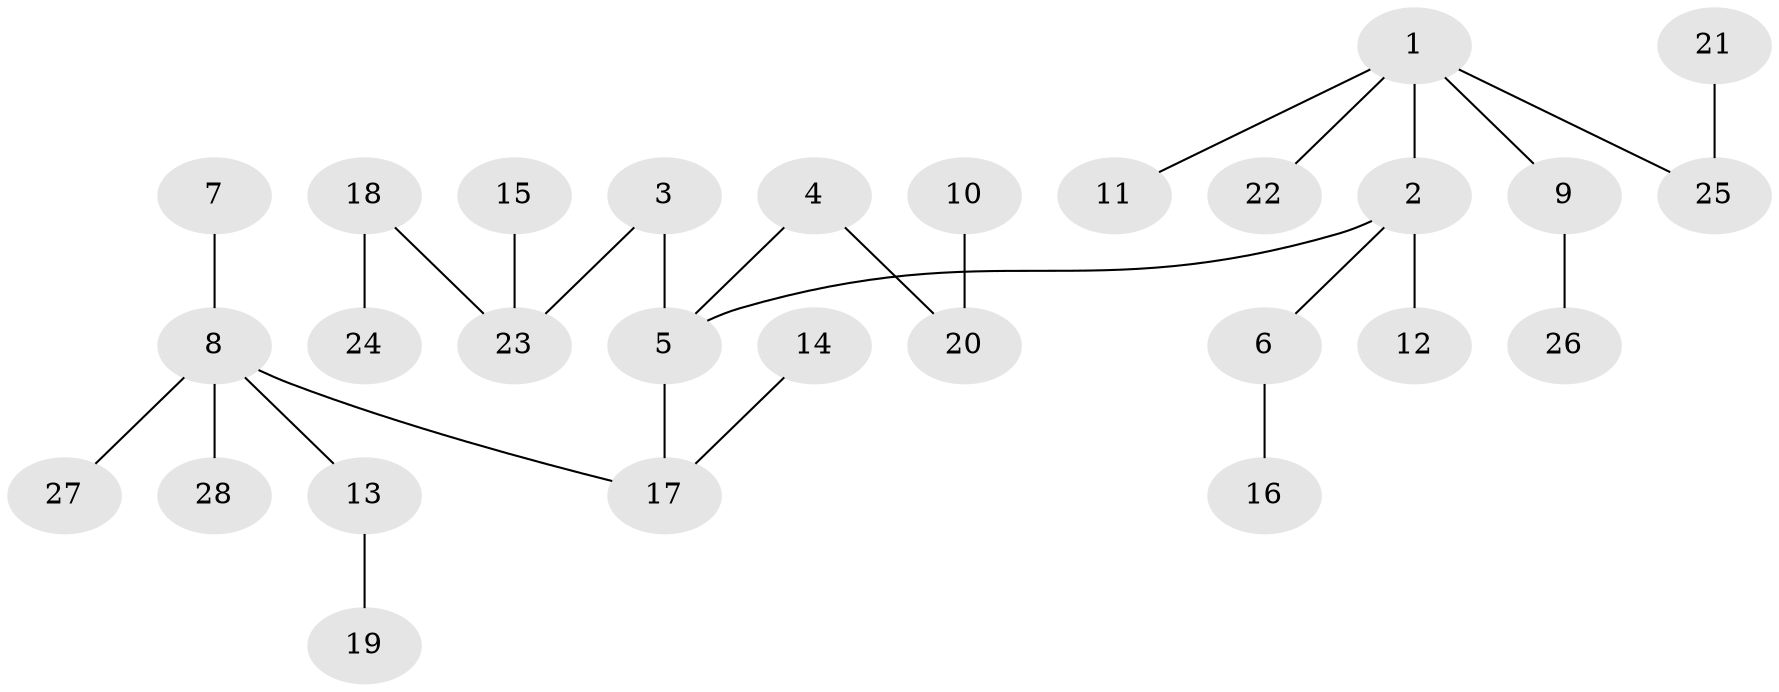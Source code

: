 // original degree distribution, {4: 0.09803921568627451, 3: 0.09803921568627451, 2: 0.39215686274509803, 5: 0.0196078431372549, 1: 0.39215686274509803}
// Generated by graph-tools (version 1.1) at 2025/02/03/09/25 03:02:24]
// undirected, 28 vertices, 27 edges
graph export_dot {
graph [start="1"]
  node [color=gray90,style=filled];
  1;
  2;
  3;
  4;
  5;
  6;
  7;
  8;
  9;
  10;
  11;
  12;
  13;
  14;
  15;
  16;
  17;
  18;
  19;
  20;
  21;
  22;
  23;
  24;
  25;
  26;
  27;
  28;
  1 -- 2 [weight=1.0];
  1 -- 9 [weight=1.0];
  1 -- 11 [weight=1.0];
  1 -- 22 [weight=1.0];
  1 -- 25 [weight=1.0];
  2 -- 5 [weight=1.0];
  2 -- 6 [weight=1.0];
  2 -- 12 [weight=1.0];
  3 -- 5 [weight=1.0];
  3 -- 23 [weight=1.0];
  4 -- 5 [weight=1.0];
  4 -- 20 [weight=1.0];
  5 -- 17 [weight=1.0];
  6 -- 16 [weight=1.0];
  7 -- 8 [weight=1.0];
  8 -- 13 [weight=1.0];
  8 -- 17 [weight=1.0];
  8 -- 27 [weight=1.0];
  8 -- 28 [weight=1.0];
  9 -- 26 [weight=1.0];
  10 -- 20 [weight=1.0];
  13 -- 19 [weight=1.0];
  14 -- 17 [weight=1.0];
  15 -- 23 [weight=1.0];
  18 -- 23 [weight=1.0];
  18 -- 24 [weight=1.0];
  21 -- 25 [weight=1.0];
}
